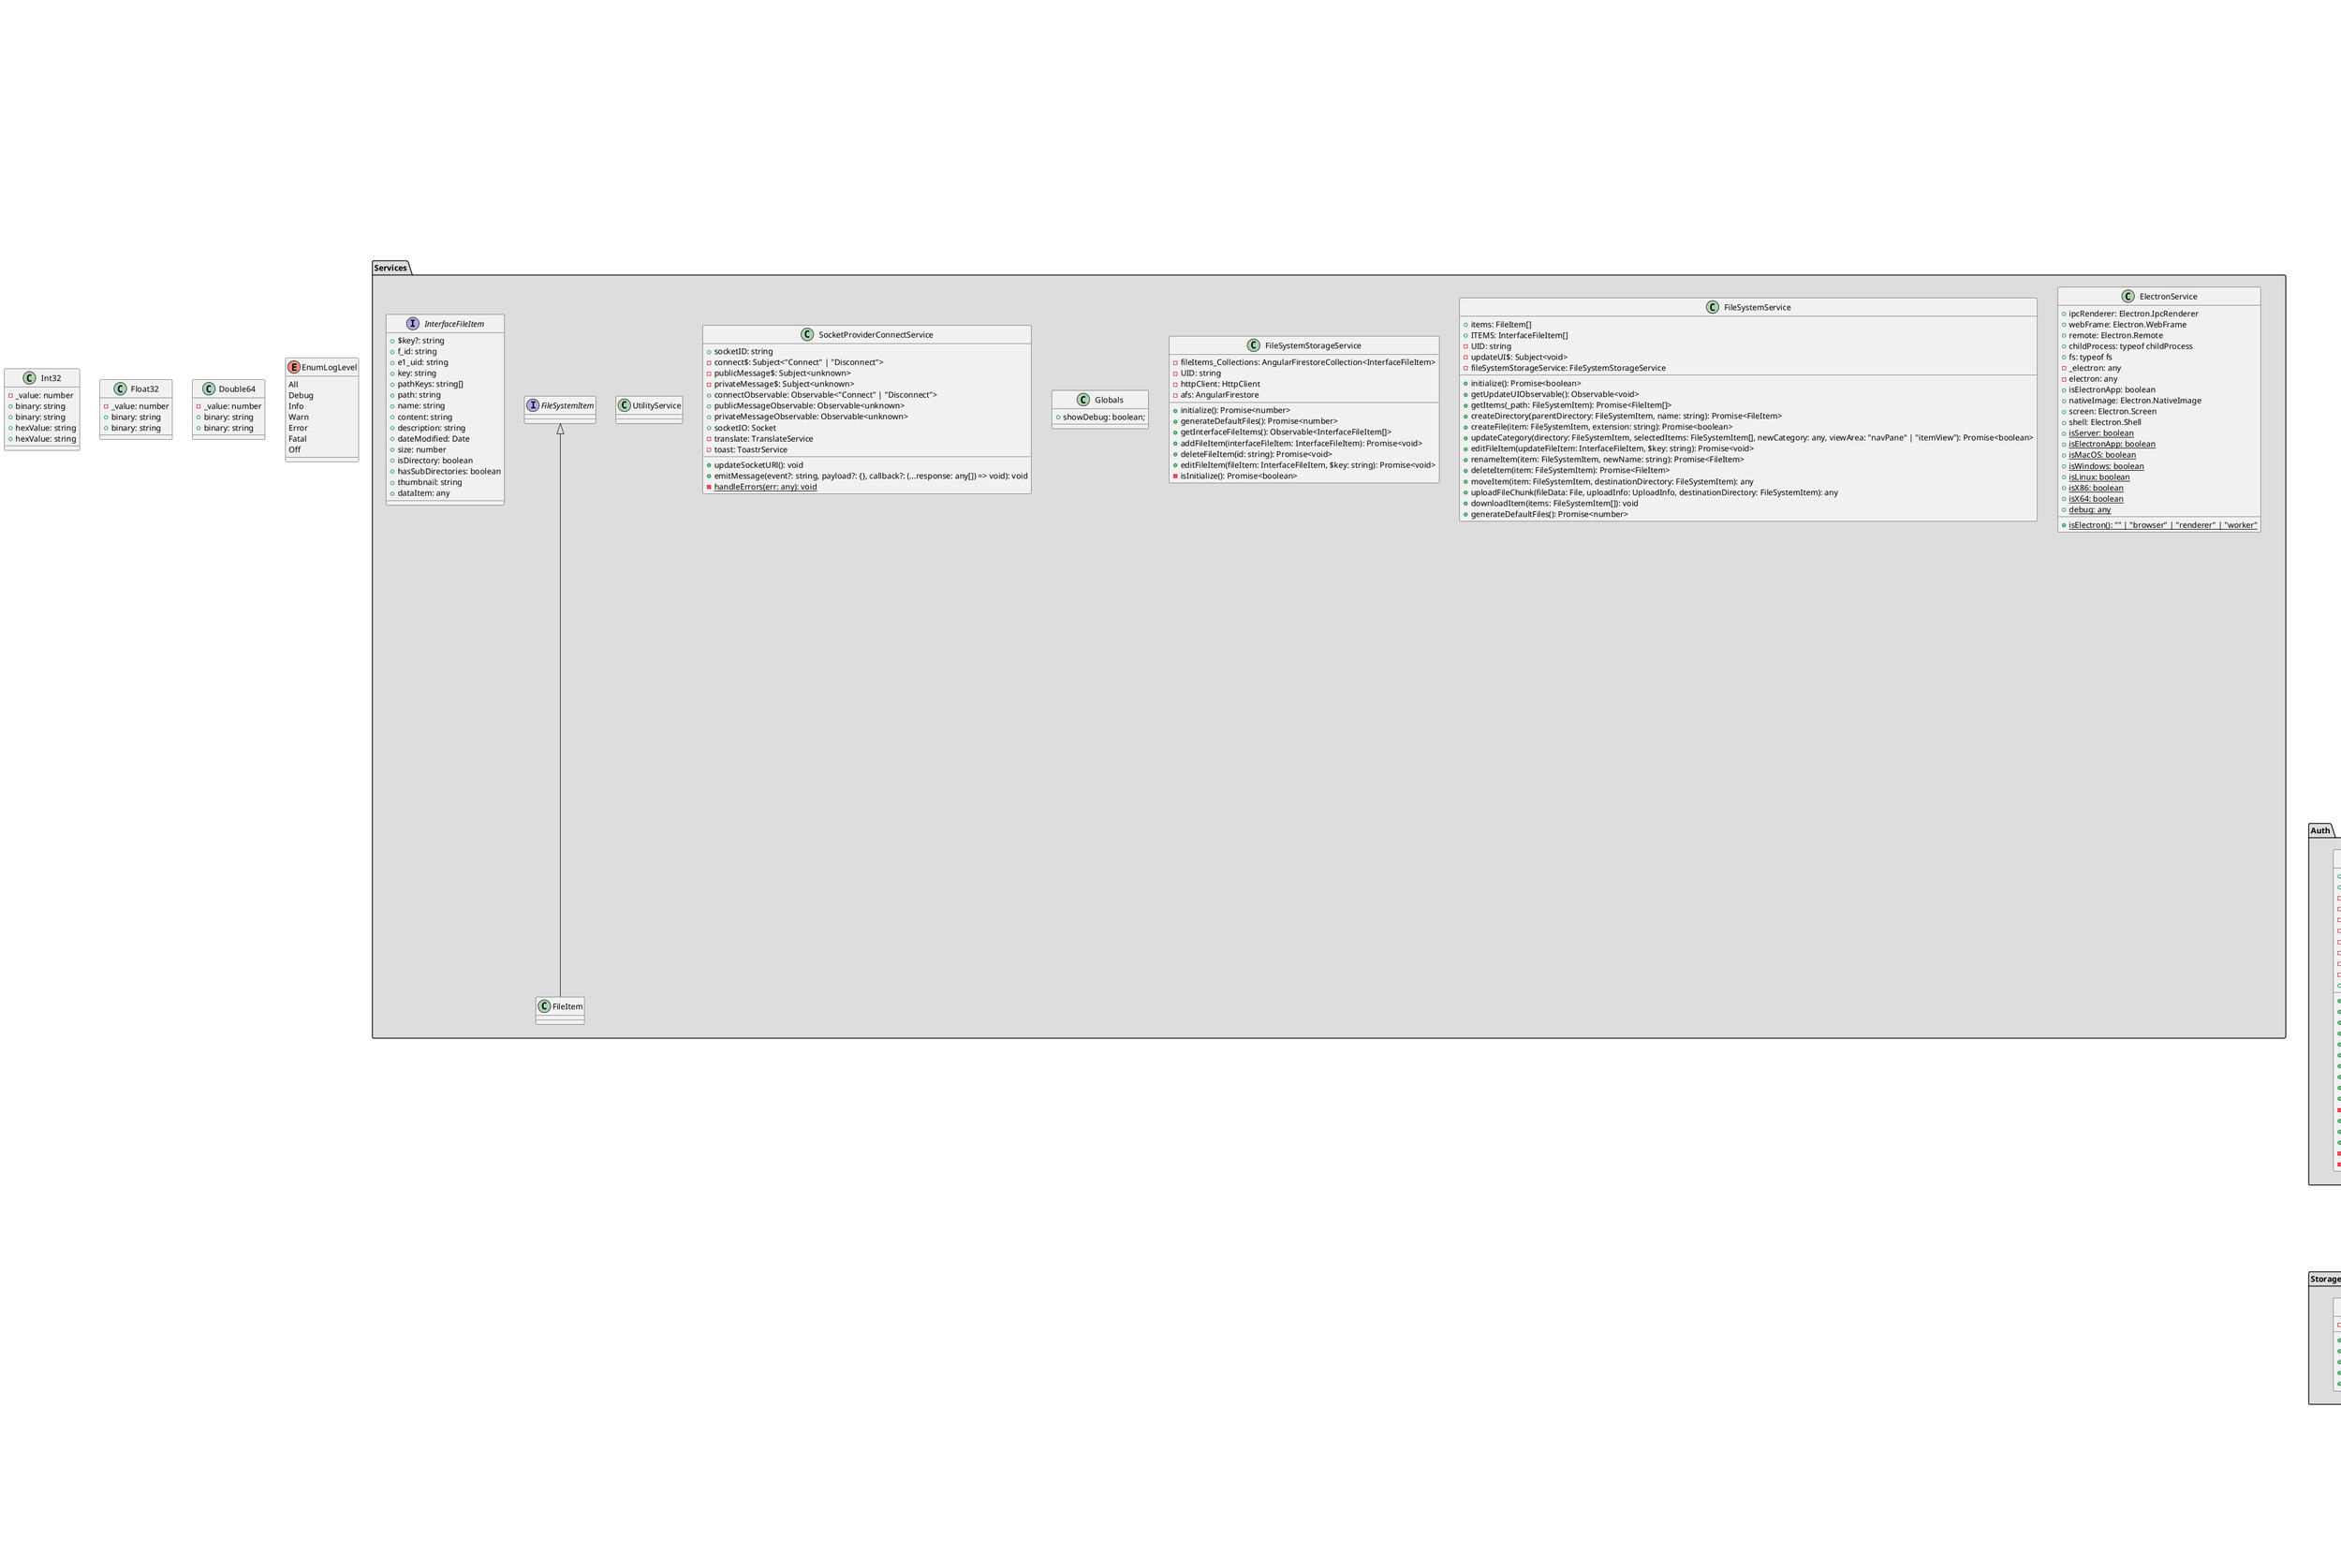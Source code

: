 @startuml

skinparam linetype ortho


'MachineService-->SocketProviderConnectService

'FileItem..>InterfaceFileItem
'FileSystemService-->FileItem
'FileSystemService-->FileSystemStorageService

'namespace PixiUtils {
'}
'namespace Utils {
'}
'interface InterfaceUser {
'    +uid: string
'    +email: string
'    +displayName: string
'    +photoURL: string
'    +emailVerified: boolean
'}
namespace Machine #DDDDDD {
  class PixiTHUMDER_Pipeline {
    -InstStages_text: PIXI.Text
    -IF_text: PIXI.Text
    -ID_text: PIXI.Text
    -intEX_text: PIXI.Text
    -MEM_text: PIXI.Text
    -WB_text: PIXI.Text
    -faddEX_array: PIXI.Text[]
    -fmultEX_array: PIXI.Text[]
    -fdivEX_array: PIXI.Text[]
    -faddEX_count: any
    -fmultEX_count: any
    -fdivEX_count: any
    -initTexts(): void
    -drawText(object: PIXI.Text, coords: CoordsType): void
    -initArrows(): void
    -initBoxes(): void
    -drawBox(color: number, positionStart: CoordsType, text: string): void
    -drawLine(from: CoordsType, to: CoordsType): void
    -drawArrow(from: CoordsType, to: CoordsType): void
    +update_IF_text(value: string): void
    +update_ID_text(value: string): void
    +update_intEX_text(value: string): void
    +update_faddEX_text(count: number, value: string): void
    +update_fmultEX_text(count: number, value: string): void
    +update_fdivEX_text(count: number, value: string): void
    +update_MEM_text(value: string): void
    +update_WB_text(value: string): void
    +draw(): PIXI.Container
    +reset(faddEX_count: number, fmultEX_count: number, fdivEX_count: number): void
    +toString(): string
  }
  class Position {
    +row: any
    +col: any
    +toString(): string
  }
  class PixiTHUMDER_Table {
    +table: Map<string, PIXI.Container>
    -cellMaxWidth: any
    -cellMaxHeight: any
    -rowSeparation: any
    -columnSeparation: any
    -isDebug: false
    +getAllPositions(): Position[]
    +getAllRows(): number[]
    +getAllColumns(): number[]
    +deleteRow(row: number): void
    +deleteCol(col: number): void
    +deleteCell(row: number, col: number): boolean
    +clearCell(row: number, col: number): void
    +setCell(row: number, col: number, content: PIXI.Container): void
    +drawCell(row: number, col: number): void
    +draw(): PIXI.Container
    +existCell(row: number, col: number): boolean
    -getCell(row: number, col: number): PIXI.Container
    +debug(): { table: Map<string, PIXI.Container>; }
  }
  class PixiTHUMDER_CycleClockDiagram {
    +realStep: number
    +instructions: number
    -table: PixiTHUMDER_Table
    -tableSteps: PixiTHUMDER_Table
    -tableInstructions: PixiTHUMDER_Table
    -arrows: PIXI.Graphics[]
    -arrowsContainer: PIXI.Container
    -borderTitle: PIXI.Graphics
    -borderLeft: PIXI.Graphics
    -borderTop: PIXI.Graphics
    -stepToStart: number
    -last: number
    +borderTopWidth: number
    +borderLeftHeight: number
    +reset(): void
    -initTables(): void
    -drawBorders(): void
    +nextStep(pipeline: TypePipeline, step?: number): void
    +addInstruction(text: string): void
    +addArrow(instructionArrow: TypeArrowDirection): void
    -drawArrow(arrowDirection: TypeArrowDirection, color?: number): void
    -drawInstruction(textValue: string): void
    -drawSteps(displayStep?: number): void
    +moveLeft(): void
    +moveRight(): void
    +moveTop(): void
    +moveBottom(): void
    +debug(): void
    +draw(): PIXI.Container
    +toString(): string
    -{static} drawCycle(code?: TypePipelineStage | TypeStall): PIXI.Graphics
  }
  class ManagerRegisters implements InterfaceRegisters {
    +PC: Int32
    +IMAR: Int32
    +IR: Int32
    +A: Int32
    +AHI: Int32
    +B: Int32
    +BHI: Int32
    +BTA: Int32
    +ALU: Int32
    +ALUHI: Int32
    +FPSR: Int32
    +DMAR: Int32
    +SDR: Int32
    +SDRHI: Int32
    +LDR: Int32
    +LDRHI: Int32
    +R: Int32[]
    +F: Float32[]
    +processRegisterToUpdateArray(response: TypeRegisterToUpdate[]): void
    +setRegisterControlWithHexadecimal(registerControl: TypeRegisterControl, hexadecimal: string): void
    +setRegisterIntegerWithHexadecimal(index: number, hexadecimal: string): void
    +setRegisterFloatWithHexadecimal(index: number, hexadecimal: string): void
    +setRegisterDoubleWithHexadecimal(index: number, hexadecimal: string): void
    +setRegisterControlWithBinary(registerControl: TypeRegisterControl, binary: string): void
    +setRegisterIntegerWithBinary(index: number, binary: string): void
    +setRegisterFloatWithBinary(index: number, binary: string): void
    +setRegisterDoubleWithBinary(index: number, binary: string): void
    +reset(): void
  }
  class ManagerMemory implements InterfaceMemory {
    -_memorySizeBytes: number
    -_memoryInt8Array: Uint8Array
    +processResponseMachineDirectives(directives: TypeDirectiveData[]): void
    +processResponseMachineInstructions(instructions: TypeInstructionsData[]): void
    +processMemoryToUpdateArray(response: TypeMemoryToUpdate[]): void
    +getMemoryWordByIndex(index: number): Int32
    +getMemoryWordByAddress(address: string): Int32
    +getMemoryWordBinaryByIndex(index: number): string
    +setMemoryWordByIndex(index: number, data: Int32): void
    +setMemoryWordByAddress(address: string, data: Int32): void
    +setMemoryWordBinaryByAddress(address: string, binary32: string): void
    +setMemoryWordBinaryByIndex(index: number, binary32: string): void
    +getMemoryByteBinaryByIndex(index: number): string
    +setMemoryByteBinaryByIndex(index: number, binary: string): void
    +setMemoryByteBinaryByAddress(address: string, binary08: string): void
    +getMemoryHalfWordBinaryByIndex(index: number): string
    +setMemoryHalfWordBinaryByIndex(index: number, binary16: string): void
    +setMemoryHalfWordBinaryByAddress(address: string, binary16: string): void
    +setMemoryFloatBinaryByAddress(address: string, binary32: string): void
    +setMemoryDoubleBinaryByAddress(address: string, binary64: string): void
    -setMemory_stringBinary_ByIndex(index: number, binary_08_16_32_64: string): void
    +getAllMemoryWord(): Int32[]
    +getAllIndexByWord(): number[]
    +reset(): void
    +setSize(memorySize: number): void
    +getAllMemory(): TypeMemory[]
  }
  class ManagerBreakpoints implements InterfaceBreakpoints {
    -breakpoints: TypeBreakpoints
    +toggleBreakpoint(lineNumber: number): void
    +getBreakpoint(lineNumber: number): boolean
    +updateManager(breakpoints: TypeBreakpoints): void
    +getAllBreakpoints(): TypeBreakpoints
    +getAllLinesWithBreakpoints(): number[]
    +isBreakpoint(line: number): boolean
    +reset(): void
  }
  class ManagerStatistics implements InterfaceDataStatistics {
    -_data: TypeDataStatistics
    +processResponse(response: Partial<TypeDataStatistics>): void
    +getData(): TypeDataStatistics
    +reset(): void
  }
  class MachineService {
    +floatingPointStageConfiguration: TypeFloatingPointStageConfiguration
    +pipeline: PixiTHUMDER_Pipeline
    +cycleClockDiagram: PixiTHUMDER_CycleClockDiagram
    +dataStatistics: ManagerStatistics
    +registers: ManagerRegisters
    +memory: ManagerMemory
    +memorySize: any
    +breakpointManager: ManagerBreakpoints
    +code: UtilsDataStructures.THUMDER_Map<`0x${string}`, TypeInstructionsData>
    +canSimulate: boolean
    -statusMachineInStep: TypeSimulationStep
    +isBreakpoint$: Subject<number>
    +codeSimulation$: Subject<TypeInstructionsData[]>
    +stepSimulation$: Subject<TypeSimulationStep>
    +dataStatistics$: Subject<TypeDataStatistics>
    +logger: string
    -level: EnumLogLevel
    -privateStep: number
    -privateLine: number
    -timer: Observable<number>
    -timerObserver: PartialObserver<number>
    +reset$: Subject<void>
    +logger$: Subject<string>
    +step$: Subject<number>
    +line$: Subject<number>
    +isRunning$: Subject<boolean>
    +isComplete$: Subject<boolean>
    +isRunning: boolean
    +isComplete: boolean
    +isBreakpoint: boolean
    -store: StorageService
    -socketProviderConnect: SocketProviderConnectService
    -translate: TranslateService
    -toast: ToastrService
    +resetMachineStatus(): Promise<boolean>
    +getResetObservable(): Observable<void>
    +getStepObservable(): Observable<number>
    +getLineObservable(): Observable<number>
    +getIsRunningObservable(): Observable<boolean>
    +getIsCompleteObservable(): Observable<boolean>
    +getStepSimulationObservable(): Observable<TypeSimulationStep>
    +getCodeSimulationObservable(): Observable<TypeInstructionsData[]>
    +getDebuggerObservable(): Observable<number>
    +getDataStatisticsObservable(): Observable<TypeDataStatistics>
    +getLoggerObservable(): Observable<string>
    +getStatusWebsocketObservable(): Observable<"Connect" | "Disconnect">
    +getStatusWebsocket(): "Connect" | "Disconnect"
    +getListStatusPipeline(): TypePipelineToProcess[]
    +play(): Promise<void>
    +reset(): Promise<void>
    +nextStep(): Promise<void>
    +pause(): Promise<void>
    +resume(): Promise<void>
    +end(): Promise<void>
    -SimulationInit(): Promise<boolean>
    -SimulationNextStep(): Promise<void>
    -CheckConditions(): Promise<boolean>
    -ProcessStep(): Promise<void>
    +updateRegisterInServer(registersToUpdate: TypeRegisterToUpdate[]): Promise<boolean>
    +updateMemoryInServer(memoryToUpdate: TypeMemoryToUpdate[]): Promise<boolean>
    +writeToLog(msg: string, level?: EnumLogLevel, params?: TypeLogger[]): void
    -stringFormat(msg: string, params: TypeLogger[]): string
    -shouldLog(level: EnumLogLevel): boolean
    +getCode(address: `0x${string}`): TypeInstructionsData
    +getAllStatusMachine(): TypeStatusMachine
    +resetConnection(): void
    -toastMessage(key_title?: string, key_message?: string): Promise<void>
    -processResponsePipeline(): void
  }

  interface InterfaceRegisters {
    +PC: Int32
    +IMAR: Int32
    +IR: Int32
    +A: Int32
    +AHI: Int32
    +B: Int32
    +BHI: Int32
    +BTA: Int32
    +ALU: Int32
    +ALUHI: Int32
    +FPSR: Int32
    +DMAR: Int32
    +SDR: Int32
    +SDRHI: Int32
    +LDR: Int32
    +LDRHI: Int32
    +R: Int32[]
    +F: Float32[]
    +processRegisterToUpdateArray(response: TypeRegisterToUpdate[]): void
  }
  interface InterfaceBreakpoints {
    +breakpoints: TypeBreakpoints
  }
  interface InterfaceMemory {
    +memorySizeBytes: number
    +memoryInt8Array: Uint8Array
    +processResponseMachineDirectives(directives: TypeDirectiveData[]): void
    +processResponseMachineInstructions(instructions: TypeInstructionsData[]): void
    +processMemoryToUpdateArray(response: TypeMemoryToUpdate[]): void
    +reset()
  }
  interface InterfaceDataStatistics {
    +data: TypeDataStatistics
    +processResponse(response: Partial<TypeDataStatistics>): void
    +reset()
  }
  PixiTHUMDER_Table--*Position
  PixiTHUMDER_Pipeline-->PixiTHUMDER_Table
  MachineService-->PixiTHUMDER_Pipeline
  MachineService-->PixiTHUMDER_CycleClockDiagram
'  MachineService-->StorageService
  MachineService-->ManagerRegisters
  MachineService-->ManagerMemory
  MachineService-->ManagerBreakpoints
  MachineService-->ManagerStatistics
}

class Int32 {
    -_value: number
    +binary: string
    +binary: string
    +hexValue: string
    +hexValue: string
}
class Float32 {
    -_value: number
    +binary: string
    +binary: string
}
class Double64 {
    -_value: number
    +binary: string
    +binary: string
}
enum EnumLogLevel {
    All
    Debug
    Info
    Warn
    Error
    Fatal
    Off
}
Int32 -[hidden] Float32
Float32 -[hidden] Double64
Double64 -[hidden] EnumLogLevel
EnumLogLevel -[hidden] Services

namespace Storage #DDDDDD {
  class StorageService {
    -storageSub: Subject<string>
    +watchStorage(): Observable<string>
    +getItem(key: string): any
    +setItem(key: string, data: any): void
    +hasItem(key: string): boolean
    +defaultDataInStorage(): void
  }
}
namespace Auth #DDDDDD {
  class AuthService {
    +isLogging$: Subject<boolean>
    +userData: InterfaceUser
    -subscriptions$: Subscription
    -afs: AngularFirestore
    -afAuth: AngularFireAuth
    -ngZone: NgZone
    -router: Router
    -toast: ToastrService
    -translate: TranslateService
    -electronService: ElectronService
    +ngOnInit(): void
    +ngOnDestroy(): void
    +getIsLoggingObservable(): Observable<boolean>
    +SignIn(email: any, password: any): Promise<boolean>
    +SignUp(email: any, password: any): Promise<void | UserCredential>
    +SendVerificationMail(userCredential: UserCredential): Promise<void>
    +ForgotPassword(passwordResetEmail: any): Promise<void>
    +isLoggedIn: boolean
    +GoogleAuth(): Promise<void>
    +GithubAuth(): Promise<void>
    +AuthLoginAnonymously(): Promise<void>
    -AuthLogin(provider: any): Promise<void>
    +SignOut(): Promise<void>
    +AuthCheckLoginRedirect(): Promise<boolean>
    +SetUserData(userCredential: UserCredential): any
    -displayMessage(message: string): void
    -displayError(error: firebase.FirebaseError): void
  }
}

namespace Services #DDDDDD {

  class ElectronService {
    +ipcRenderer: Electron.IpcRenderer
    +webFrame: Electron.WebFrame
    +remote: Electron.Remote
    +childProcess: typeof childProcess
    +fs: typeof fs
    -_electron: any
    -electron: any
    +isElectronApp: boolean
    +nativeImage: Electron.NativeImage
    +screen: Electron.Screen
    +shell: Electron.Shell
    +{static} isElectron(): "" | "browser" | "renderer" | "worker"
    +{static} isServer: boolean
    +{static} isElectronApp: boolean
    +{static} isMacOS: boolean
    +{static} isWindows: boolean
    +{static} isLinux: boolean
    +{static} isX86: boolean
    +{static} isX64: boolean
    +{static} debug: any
  }
  interface FileSystemItem {
  }
  interface InterfaceFileItem {
    +$key?: string
    +f_id: string
    +e1_uid: string
    +key: string
    +pathKeys: string[]
    +path: string
    +name: string
    +content: string
    +description: string
    +dateModified: Date
    +size: number
    +isDirectory: boolean
    +hasSubDirectories: boolean
    +thumbnail: string
    +dataItem: any
  }
  class FileItem extends FileSystemItem {
  }
  class FileSystemService {
    +items: FileItem[]
    +ITEMS: InterfaceFileItem[]
    -UID: string
    -updateUI$: Subject<void>
    -fileSystemStorageService: FileSystemStorageService
    +initialize(): Promise<boolean>
    +getUpdateUIObservable(): Observable<void>
    +getItems(_path: FileSystemItem): Promise<FileItem[]>
    +createDirectory(parentDirectory: FileSystemItem, name: string): Promise<FileItem>
    +createFile(item: FileSystemItem, extension: string): Promise<boolean>
    +updateCategory(directory: FileSystemItem, selectedItems: FileSystemItem[], newCategory: any, viewArea: "navPane" | "itemView"): Promise<boolean>
    +editFileItem(updateFileItem: InterfaceFileItem, $key: string): Promise<void>
    +renameItem(item: FileSystemItem, newName: string): Promise<FileItem>
    +deleteItem(item: FileSystemItem): Promise<FileItem>
    +moveItem(item: FileSystemItem, destinationDirectory: FileSystemItem): any
    +uploadFileChunk(fileData: File, uploadInfo: UploadInfo, destinationDirectory: FileSystemItem): any
    +downloadItem(items: FileSystemItem[]): void
    +generateDefaultFiles(): Promise<number>
  }
  class FileSystemStorageService {
    -fileItems_Collections: AngularFirestoreCollection<InterfaceFileItem>
    -UID: string
    -httpClient: HttpClient
    -afs: AngularFirestore
    +initialize(): Promise<number>
    +generateDefaultFiles(): Promise<number>
    +getInterfaceFileItems(): Observable<InterfaceFileItem[]>
    +addFileItem(interfaceFileItem: InterfaceFileItem): Promise<void>
    +deleteFileItem(id: string): Promise<void>
    +editFileItem(fileItem: InterfaceFileItem, $key: string): Promise<void>
    -isInitialize(): Promise<boolean>
  }

  class Globals {
    +showDebug: boolean;
  }

  class SocketProviderConnectService {
    +socketID: string
    -connect$: Subject<"Connect" | "Disconnect">
    -publicMessage$: Subject<unknown>
    -privateMessage$: Subject<unknown>
    +connectObservable: Observable<"Connect" | "Disconnect">
    +publicMessageObservable: Observable<unknown>
    +privateMessageObservable: Observable<unknown>
    +socketIO: Socket
    -translate: TranslateService
    -toast: ToastrService
    +updateSocketURl(): void
    +emitMessage(event?: string, payload?: {}, callback?: (...response: any[]) => void): void
    -{static} handleErrors(err: any): void
  }

  class UtilityService {
  }
  ElectronService -[hidden]left FileSystemService
  FileSystemService -[hidden]left FileSystemStorageService
  FileSystemStorageService -[hidden]left Globals
  Globals -[hidden]left SocketProviderConnectService
  SocketProviderConnectService -[hidden]left UtilityService
}

Storage -[hidden]up- Auth
Auth -[hidden]up- Services

'class HaltOperation extends Operation
'class Operation_Register extends Operation {
'    -argumentSyntax: RegExp
'    -operation: (a: number, b: number) => number
'    +getArgumentSyntax(): RegExp
'    +getExpectedArgCount(): number
'}
'interface InterfaceInstructionTypeI {
'    +codeOP: StringOfLength<6, 6>
'    +rs1: StringOfLength<5, 5>
'    +rd: StringOfLength<5, 5>
'    +inmediato: StringOfLength<16, 16>
'}
'interface InterfaceInstructionTypeR {
'    +codeOP: StringOfLength<6, 6>
'    +rs1: StringOfLength<5, 5>
'    +rs2: StringOfLength<5, 5>
'    +rd: StringOfLength<5, 5>
'    +func: StringOfLength<11, 11>
'}
'interface InterfaceInstructionTypeJ {
'    +codeOP: StringOfLength<6, 6>
'    +des: StringOfLength<26, 26>
'}
'class InstructionTypeI implements InterfaceInstructionTypeI {
'    +codeOP: StringOfLength<6, 6>
'    +rs1: StringOfLength<5, 5>
'    +rd: StringOfLength<5, 5>
'    +inmediato: StringOfLength<16, 16>
'    +toString(): string
'}
'class InstructionTypeR implements InterfaceInstructionTypeR {
'    +codeOP: StringOfLength<6, 6>
'    +rs1: StringOfLength<5, 5>
'    +rs2: StringOfLength<5, 5>
'    +rd: StringOfLength<5, 5>
'    +func: StringOfLength<11, 11>
'    +toString(): string
'}
'class InstructionTypeJ implements InterfaceInstructionTypeJ {
'    +codeOP: StringOfLength<6, 6>
'    +des: StringOfLength<26, 26>
'    +toString(): string
'}
'interface InterfaceOperation {
'    +name: string
'}
'abstract class Operation implements InterfaceOperation {
'    -_name: string
'    +name: string
'}
'namespace __global {
'    interface Window {
'        +clientInformation: Navigator
'        +closed: boolean
'        +customElements: CustomElementRegistry
'        +devicePixelRatio: number
'        +document: Document
'        +event: Event
'        +external: External
'        +frameElement: Element
'        +frames: Window
'        +history: History
'        +innerHeight: number
'        +innerWidth: number
'        +length: number
'        +location: Location
'        +location: Location
'        +locationbar: BarProp
'        +menubar: BarProp
'        +name: string
'        +navigator: Navigator
'        +ondevicemotion: (this: Window, ev: DeviceMotionEvent) => any
'        +ondeviceorientation: (this: Window, ev: DeviceOrientationEvent) => any
'        +onorientationchange: (this: Window, ev: Event) => any
'        +opener: any
'        +orientation: number
'        +outerHeight: number
'        +outerWidth: number
'        +pageXOffset: number
'        +pageYOffset: number
'        +parent: Window
'        +personalbar: BarProp
'        +screen: Screen
'        +screenLeft: number
'        +screenTop: number
'        +screenX: number
'        +screenY: number
'        +scrollX: number
'        +scrollY: number
'        +scrollbars: BarProp
'        +self: Window & typeof globalThis
'        +speechSynthesis: SpeechSynthesis
'        +status: string
'        +statusbar: BarProp
'        +toolbar: BarProp
'        +top: Window
'        +visualViewport: VisualViewport
'        +window: Window & typeof globalThis
'        +alert(message?: any): void
'        +blur(): void
'        +cancelIdleCallback(handle: number): void
'        +captureEvents(): void
'        +close(): void
'        +confirm(message?: string): boolean
'        +focus(): void
'        +getComputedStyle(elt: Element, pseudoElt?: string): CSSStyleDeclaration
'        +getSelection(): Selection
'        +matchMedia(query: string): MediaQueryList
'        +moveBy(x: number, y: number): void
'        +moveTo(x: number, y: number): void
'        +open(url?: string | URL, target?: string, features?: string): Window
'        +postMessage(message: any, targetOrigin: string, transfer?: Transferable[]): void
'        +postMessage(message: any, options?: WindowPostMessageOptions): void
'        +print(): void
'        +prompt(message?: string, _default?: string): string
'        +releaseEvents(): void
'        +requestIdleCallback(callback: IdleRequestCallback, options?: IdleRequestOptions): number
'        +resizeBy(x: number, y: number): void
'        +resizeTo(width: number, height: number): void
'        +scroll(options?: ScrollToOptions): void
'        +scroll(x: number, y: number): void
'        +scrollBy(options?: ScrollToOptions): void
'        +scrollBy(x: number, y: number): void
'        +scrollTo(options?: ScrollToOptions): void
'        +scrollTo(x: number, y: number): void
'        +stop(): void
'        +addEventListener(type: K, listener: (this: Window, ev: WindowEventMap[K]) => any, options?: boolean | AddEventListenerOptions): void
'        +addEventListener(type: string, listener: EventListenerOrEventListenerObject, options?: boolean | AddEventListenerOptions): void
'        +removeEventListener(type: K, listener: (this: Window, ev: WindowEventMap[K]) => any, options?: boolean | EventListenerOptions): void
'        +removeEventListener(type: string, listener: EventListenerOrEventListenerObject, options?: boolean | EventListenerOptions): void
'        +process: any
'        +require: any
'        +jQuery: any
'        +$: any
'    }
'}
@enduml
